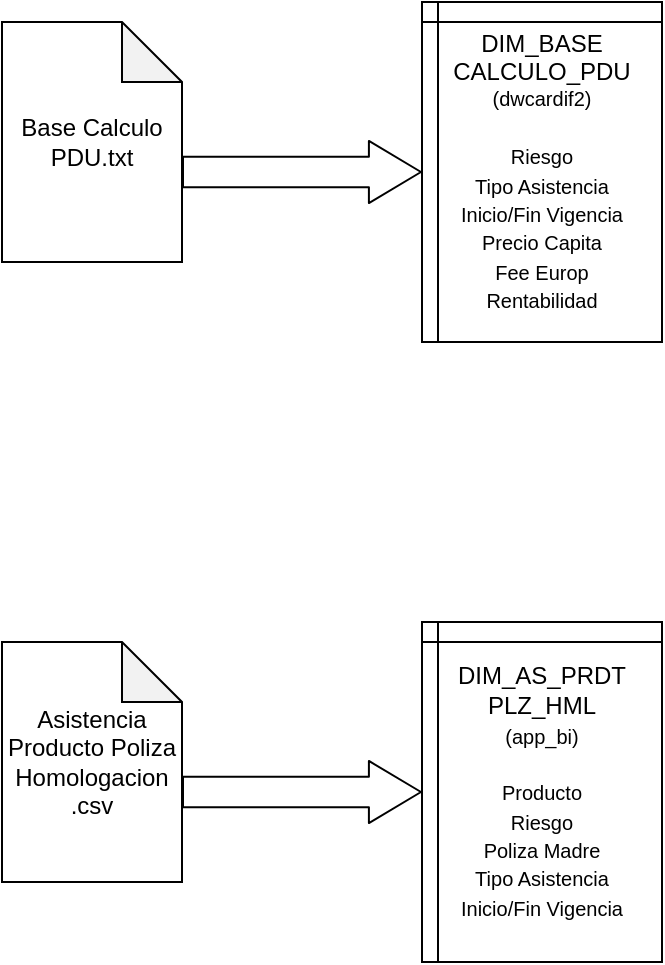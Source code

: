 <mxfile type="github" version="12.6.2">
  <diagram id="ypM9kpdQdvI_O4axWnlW" name="Page-1">
    <mxGraphModel grid="1" dx="1045" dy="664" gridSize="10" guides="1" tooltips="1" connect="1" arrows="1" fold="1" page="1" pageScale="1" pageWidth="827" pageHeight="1169" math="0" shadow="0">
      <root>
        <mxCell id="0"/>
        <mxCell id="1" parent="0"/>
        <mxCell id="LFUgPbKsddazM6XdQZ-X-4" value="" parent="1" style="group" vertex="1" connectable="0">
          <mxGeometry as="geometry" x="60" y="140" width="330" height="170"/>
        </mxCell>
        <mxCell id="QJhBpU2Ap4GqpJilakro-1" value="Base Calculo PDU.txt" parent="LFUgPbKsddazM6XdQZ-X-4" style="shape=note;whiteSpace=wrap;html=1;backgroundOutline=1;darkOpacity=0.05;" vertex="1">
          <mxGeometry as="geometry" y="10" width="90" height="120"/>
        </mxCell>
        <mxCell id="QJhBpU2Ap4GqpJilakro-7" value="" parent="LFUgPbKsddazM6XdQZ-X-4" style="shape=flexArrow;endArrow=classic;html=1;exitX=0;exitY=0;exitDx=90;exitDy=75;exitPerimeter=0;endWidth=14.785;endSize=8.348;width=15.238;entryX=0;entryY=0.5;entryDx=0;entryDy=0;" edge="1" source="QJhBpU2Ap4GqpJilakro-1" target="LFUgPbKsddazM6XdQZ-X-2">
          <mxGeometry as="geometry" width="50" height="50" relative="1">
            <mxPoint as="sourcePoint" x="100" y="100"/>
            <mxPoint as="targetPoint" x="170" y="85"/>
            <Array as="points"/>
          </mxGeometry>
        </mxCell>
        <mxCell id="LFUgPbKsddazM6XdQZ-X-2" value="&lt;span style=&quot;display: inline ; float: none ; background-color: transparent ; color: rgb(0 , 0 , 0) ; font-family: &amp;#34;helvetica&amp;#34; ; font-size: 12px ; font-style: normal ; font-variant: normal ; font-weight: 400 ; letter-spacing: normal ; line-height: 14.4px ; text-align: center ; text-decoration: none ; text-indent: 0px ; text-transform: none ; white-space: normal ; word-spacing: 0px ; word-wrap: normal&quot;&gt;DIM_BASE&lt;/span&gt;&lt;br style=&quot;background-attachment: scroll ; background-color: transparent ; background-image: none ; background-repeat: repeat ; background-size: auto ; border-bottom-color: rgb(0 , 0 , 0) ; border-bottom-style: none ; border-bottom-width: 0px ; border-left-color: rgb(0 , 0 , 0) ; border-left-style: none ; border-left-width: 0px ; border-right-color: rgb(0 , 0 , 0) ; border-right-style: none ; border-right-width: 0px ; border-top-color: rgb(0 , 0 , 0) ; border-top-style: none ; border-top-width: 0px ; color: rgb(0 , 0 , 0) ; display: inline ; font-family: &amp;#34;helvetica&amp;#34; ; font-size: 12px ; font-style: normal ; font-variant: normal ; font-weight: 400 ; letter-spacing: normal ; margin-bottom: 0px ; margin-left: 0px ; margin-right: 0px ; margin-top: 0px ; min-width: 0px ; overflow: visible ; padding-bottom: 0px ; padding-left: 0px ; padding-right: 0px ; padding-top: 0px ; position: static ; text-align: center ; text-decoration: none ; text-indent: 0px ; text-transform: none ; white-space: normal ; word-spacing: 0px ; word-wrap: normal&quot;&gt;&lt;span style=&quot;display: inline ; float: none ; background-color: transparent ; color: rgb(0 , 0 , 0) ; font-family: &amp;#34;helvetica&amp;#34; ; font-size: 12px ; font-style: normal ; font-variant: normal ; font-weight: 400 ; letter-spacing: normal ; line-height: 14.4px ; text-align: center ; text-decoration: none ; text-indent: 0px ; text-transform: none ; white-space: normal ; word-spacing: 0px ; word-wrap: normal&quot;&gt;CALCULO_PDU&lt;/span&gt;&lt;br style=&quot;background-attachment: scroll ; background-color: transparent ; background-image: none ; background-repeat: repeat ; background-size: auto ; border-bottom-color: rgb(0 , 0 , 0) ; border-bottom-style: none ; border-bottom-width: 0px ; border-left-color: rgb(0 , 0 , 0) ; border-left-style: none ; border-left-width: 0px ; border-right-color: rgb(0 , 0 , 0) ; border-right-style: none ; border-right-width: 0px ; border-top-color: rgb(0 , 0 , 0) ; border-top-style: none ; border-top-width: 0px ; color: rgb(0 , 0 , 0) ; display: inline ; font-family: &amp;#34;helvetica&amp;#34; ; font-size: 12px ; font-style: normal ; font-variant: normal ; font-weight: 400 ; letter-spacing: normal ; margin-bottom: 0px ; margin-left: 0px ; margin-right: 0px ; margin-top: 0px ; min-width: 0px ; overflow: visible ; padding-bottom: 0px ; padding-left: 0px ; padding-right: 0px ; padding-top: 0px ; position: static ; text-align: center ; text-decoration: none ; text-indent: 0px ; text-transform: none ; white-space: normal ; word-spacing: 0px ; word-wrap: normal&quot;&gt;&lt;span style=&quot;text-align: center ; color: rgb(0 , 0 , 0) ; text-transform: none ; line-height: 14.4px ; text-indent: 0px ; letter-spacing: normal ; font-family: &amp;#34;helvetica&amp;#34; ; font-style: normal ; font-variant: normal ; font-weight: 400 ; text-decoration: none ; word-spacing: 0px ; display: inline ; white-space: normal ; word-wrap: normal ; float: none ; background-color: transparent&quot;&gt;(dwcardif2)&lt;br&gt;&lt;br&gt;&lt;span style=&quot;text-align: center ; color: rgb(0 , 0 , 0) ; text-transform: none ; line-height: 12px ; text-indent: 0px ; letter-spacing: normal ; font-family: &amp;#34;helvetica&amp;#34; ; font-style: normal ; font-variant: normal ; font-weight: 400 ; text-decoration: none ; word-spacing: 0px ; display: inline ; white-space: normal ; word-wrap: normal ; float: none ; background-color: transparent&quot;&gt;Riesgo&lt;/span&gt;&lt;br style=&quot;background-color: transparent ; color: rgb(0 , 0 , 0) ; font-family: &amp;#34;helvetica&amp;#34; ; font-size: 10px ; font-style: normal ; font-variant: normal ; font-weight: 400 ; letter-spacing: normal ; text-align: center ; text-decoration: none ; text-indent: 0px ; text-transform: none ; white-space: normal ; word-spacing: 0px&quot;&gt;&lt;span style=&quot;display: inline ; float: none ; background-color: transparent ; color: rgb(0 , 0 , 0) ; font-family: &amp;#34;helvetica&amp;#34; ; font-size: 10px ; font-style: normal ; font-variant: normal ; font-weight: 400 ; letter-spacing: normal ; line-height: 12px ; text-align: center ; text-decoration: none ; text-indent: 0px ; text-transform: none ; white-space: normal ; word-spacing: 0px ; word-wrap: normal&quot;&gt;Tipo Asistencia&lt;/span&gt;&lt;br style=&quot;background-color: transparent ; color: rgb(0 , 0 , 0) ; font-family: &amp;#34;helvetica&amp;#34; ; font-size: 10px ; font-style: normal ; font-variant: normal ; font-weight: 400 ; letter-spacing: normal ; text-align: center ; text-decoration: none ; text-indent: 0px ; text-transform: none ; white-space: normal ; word-spacing: 0px&quot;&gt;&lt;span style=&quot;display: inline ; float: none ; background-color: transparent ; color: rgb(0 , 0 , 0) ; font-family: &amp;#34;helvetica&amp;#34; ; font-size: 10px ; font-style: normal ; font-variant: normal ; font-weight: 400 ; letter-spacing: normal ; line-height: 12px ; text-align: center ; text-decoration: none ; text-indent: 0px ; text-transform: none ; white-space: normal ; word-spacing: 0px ; word-wrap: normal&quot;&gt;Inicio/Fin Vigencia&lt;/span&gt;&lt;br style=&quot;background-color: transparent ; color: rgb(0 , 0 , 0) ; font-family: &amp;#34;helvetica&amp;#34; ; font-size: 10px ; font-style: normal ; font-variant: normal ; font-weight: 400 ; letter-spacing: normal ; text-align: center ; text-decoration: none ; text-indent: 0px ; text-transform: none ; white-space: normal ; word-spacing: 0px&quot;&gt;&lt;span style=&quot;display: inline ; float: none ; background-color: transparent ; color: rgb(0 , 0 , 0) ; font-family: &amp;#34;helvetica&amp;#34; ; font-size: 10px ; font-style: normal ; font-variant: normal ; font-weight: 400 ; letter-spacing: normal ; line-height: 12px ; text-align: center ; text-decoration: none ; text-indent: 0px ; text-transform: none ; white-space: normal ; word-spacing: 0px ; word-wrap: normal&quot;&gt;Precio Capita&lt;/span&gt;&lt;br style=&quot;background-color: transparent ; color: rgb(0 , 0 , 0) ; font-family: &amp;#34;helvetica&amp;#34; ; font-size: 10px ; font-style: normal ; font-variant: normal ; font-weight: 400 ; letter-spacing: normal ; text-align: center ; text-decoration: none ; text-indent: 0px ; text-transform: none ; white-space: normal ; word-spacing: 0px&quot;&gt;&lt;span style=&quot;display: inline ; float: none ; background-color: transparent ; color: rgb(0 , 0 , 0) ; font-family: &amp;#34;helvetica&amp;#34; ; font-size: 10px ; font-style: normal ; font-variant: normal ; font-weight: 400 ; letter-spacing: normal ; line-height: 12px ; text-align: center ; text-decoration: none ; text-indent: 0px ; text-transform: none ; white-space: normal ; word-spacing: 0px ; word-wrap: normal&quot;&gt;Fee Europ&lt;br&gt;&lt;/span&gt;&lt;span style=&quot;display: inline ; float: none ; background-color: transparent ; color: rgb(0 , 0 , 0) ; font-family: &amp;#34;helvetica&amp;#34; ; font-size: 10px ; font-style: normal ; font-variant: normal ; font-weight: 400 ; letter-spacing: normal ; line-height: 12px ; text-align: center ; text-decoration: none ; text-indent: 0px ; text-transform: none ; white-space: normal ; word-spacing: 0px ; word-wrap: normal&quot;&gt;Rentabilidad&lt;/span&gt;&lt;/span&gt;" parent="LFUgPbKsddazM6XdQZ-X-4" style="shape=internalStorage;whiteSpace=wrap;html=1;backgroundOutline=1;fontSize=10;dx=8;dy=10;" vertex="1">
          <mxGeometry as="geometry" x="210" width="120" height="170"/>
        </mxCell>
        <mxCell id="LFUgPbKsddazM6XdQZ-X-5" value="" parent="1" style="group" vertex="1" connectable="0">
          <mxGeometry as="geometry" x="60" y="450" width="330" height="170"/>
        </mxCell>
        <mxCell id="QJhBpU2Ap4GqpJilakro-4" value="Asistencia Producto Poliza Homologacion&lt;br&gt;.csv" parent="LFUgPbKsddazM6XdQZ-X-5" style="shape=note;whiteSpace=wrap;html=1;backgroundOutline=1;darkOpacity=0.05;" vertex="1">
          <mxGeometry as="geometry" y="10" width="90" height="120"/>
        </mxCell>
        <mxCell id="LFUgPbKsddazM6XdQZ-X-1" value="" parent="LFUgPbKsddazM6XdQZ-X-5" style="shape=flexArrow;endArrow=classic;html=1;entryX=0;entryY=0.5;entryDx=0;entryDy=0;endWidth=14.785;endSize=8.348;width=15.238;exitX=0;exitY=0;exitDx=90;exitDy=75;exitPerimeter=0;" edge="1" source="QJhBpU2Ap4GqpJilakro-4" target="LFUgPbKsddazM6XdQZ-X-3">
          <mxGeometry as="geometry" width="50" height="50" relative="1">
            <mxPoint as="sourcePoint" x="130" y="80"/>
            <mxPoint as="targetPoint" x="210.0" y="85"/>
            <Array as="points"/>
          </mxGeometry>
        </mxCell>
        <mxCell id="LFUgPbKsddazM6XdQZ-X-3" value="&lt;span style=&quot;text-align: center ; color: rgb(0 , 0 , 0) ; text-transform: none ; line-height: 14.4px ; text-indent: 0px ; letter-spacing: normal ; font-family: &amp;#34;helvetica&amp;#34; ; font-variant: normal ; word-spacing: 0px ; display: inline ; white-space: normal ; word-wrap: normal ; font-stretch: normal ; float: none ; background-color: transparent&quot;&gt;&lt;span style=&quot;display: inline ; float: none ; background-color: transparent ; color: rgb(0 , 0 , 0) ; font-family: &amp;#34;helvetica&amp;#34; ; font-size: 12px ; font-style: normal ; font-variant: normal ; font-weight: 400 ; letter-spacing: normal ; line-height: 14.4px ; text-align: center ; text-decoration: none ; text-indent: 0px ; text-transform: none ; white-space: normal ; word-spacing: 0px ; word-wrap: normal&quot;&gt;DIM_AS_PRDT&lt;/span&gt;&lt;br style=&quot;background-attachment: scroll ; background-color: transparent ; background-image: none ; background-repeat: repeat ; background-size: auto ; border-bottom-color: rgb(0 , 0 , 0) ; border-bottom-style: none ; border-bottom-width: 0px ; border-left-color: rgb(0 , 0 , 0) ; border-left-style: none ; border-left-width: 0px ; border-right-color: rgb(0 , 0 , 0) ; border-right-style: none ; border-right-width: 0px ; border-top-color: rgb(0 , 0 , 0) ; border-top-style: none ; border-top-width: 0px ; color: rgb(0 , 0 , 0) ; display: inline ; font-family: &amp;#34;helvetica&amp;#34; ; font-size: 12px ; font-style: normal ; font-variant: normal ; font-weight: 400 ; letter-spacing: normal ; margin-bottom: 0px ; margin-left: 0px ; margin-right: 0px ; margin-top: 0px ; min-width: 0px ; overflow: visible ; padding-bottom: 0px ; padding-left: 0px ; padding-right: 0px ; padding-top: 0px ; position: static ; text-align: center ; text-decoration: none ; text-indent: 0px ; text-transform: none ; white-space: normal ; word-spacing: 0px ; word-wrap: normal&quot;&gt;&lt;span style=&quot;display: inline ; float: none ; background-color: transparent ; color: rgb(0 , 0 , 0) ; font-family: &amp;#34;helvetica&amp;#34; ; font-size: 12px ; font-style: normal ; font-variant: normal ; font-weight: 400 ; letter-spacing: normal ; line-height: 14.4px ; text-align: center ; text-decoration: none ; text-indent: 0px ; text-transform: none ; white-space: normal ; word-spacing: 0px ; word-wrap: normal&quot;&gt;PLZ_HML&lt;/span&gt;&lt;br style=&quot;background-attachment: scroll ; background-color: transparent ; background-image: none ; background-repeat: repeat ; background-size: auto ; border-bottom-color: rgb(0 , 0 , 0) ; border-bottom-style: none ; border-bottom-width: 0px ; border-left-color: rgb(0 , 0 , 0) ; border-left-style: none ; border-left-width: 0px ; border-right-color: rgb(0 , 0 , 0) ; border-right-style: none ; border-right-width: 0px ; border-top-color: rgb(0 , 0 , 0) ; border-top-style: none ; border-top-width: 0px ; color: rgb(0 , 0 , 0) ; display: inline ; font-family: &amp;#34;helvetica&amp;#34; ; font-size: 12px ; font-style: normal ; font-variant: normal ; font-weight: 400 ; letter-spacing: normal ; margin-bottom: 0px ; margin-left: 0px ; margin-right: 0px ; margin-top: 0px ; min-width: 0px ; overflow: visible ; padding-bottom: 0px ; padding-left: 0px ; padding-right: 0px ; padding-top: 0px ; position: static ; text-align: center ; text-decoration: none ; text-indent: 0px ; text-transform: none ; white-space: normal ; word-spacing: 0px ; word-wrap: normal&quot;&gt;&lt;span style=&quot;text-align: center ; color: rgb(0 , 0 , 0) ; text-transform: none ; line-height: 14.4px ; text-indent: 0px ; letter-spacing: normal ; font-family: &amp;#34;helvetica&amp;#34; ; font-style: normal ; font-variant: normal ; font-weight: 400 ; text-decoration: none ; word-spacing: 0px ; display: inline ; white-space: normal ; word-wrap: normal ; float: none ; background-color: transparent&quot;&gt;&lt;font style=&quot;font-size: 10px&quot;&gt;(app_bi)&lt;/font&gt;&lt;/span&gt;&lt;/span&gt;&lt;span style=&quot;text-align: center ; color: rgb(0 , 0 , 0) ; text-transform: none ; line-height: 14.4px ; text-indent: 0px ; letter-spacing: normal ; font-family: &amp;#34;helvetica&amp;#34; ; font-style: normal ; font-variant: normal ; font-weight: 400 ; text-decoration: none ; word-spacing: 0px ; display: inline ; white-space: normal ; word-wrap: normal ; float: none ; background-color: transparent&quot;&gt;&lt;br&gt;&lt;br&gt;&lt;span style=&quot;text-align: center ; color: rgb(0 , 0 , 0) ; text-transform: none ; line-height: 12px ; text-indent: 0px ; letter-spacing: normal ; font-family: &amp;#34;helvetica&amp;#34; ; font-variant: normal ; word-spacing: 0px ; display: inline ; white-space: normal ; word-wrap: normal ; float: none ; background-color: transparent&quot;&gt;&lt;span style=&quot;text-align: center ; color: rgb(0 , 0 , 0) ; text-transform: none ; line-height: 12px ; text-indent: 0px ; letter-spacing: normal ; font-family: &amp;#34;helvetica&amp;#34; ; font-style: normal ; font-variant: normal ; font-weight: 400 ; text-decoration: none ; word-spacing: 0px ; display: inline ; white-space: normal ; word-wrap: normal ; float: none ; background-color: transparent&quot;&gt;Producto&lt;/span&gt;&lt;br style=&quot;margin: 0px ; padding: 0px ; border: 0px rgb(0 , 0 , 0) ; text-align: center ; background-image: none ; color: rgb(0 , 0 , 0) ; text-transform: none ; text-indent: 0px ; letter-spacing: normal ; overflow: visible ; font-family: &amp;#34;helvetica&amp;#34; ; font-style: normal ; font-variant: normal ; font-weight: 400 ; text-decoration: none ; background-repeat: repeat ; background-attachment: scroll ; word-spacing: 0px ; display: inline ; white-space: normal ; position: static ; word-wrap: normal ; min-width: 0px ; background-size: auto ; background-color: transparent&quot;&gt;&lt;span style=&quot;text-align: center ; color: rgb(0 , 0 , 0) ; text-transform: none ; line-height: 12px ; text-indent: 0px ; letter-spacing: normal ; font-family: &amp;#34;helvetica&amp;#34; ; font-style: normal ; font-variant: normal ; font-weight: 400 ; text-decoration: none ; word-spacing: 0px ; display: inline ; white-space: normal ; word-wrap: normal ; float: none ; background-color: transparent&quot;&gt;Riesgo&lt;/span&gt;&lt;br style=&quot;margin: 0px ; padding: 0px ; border: 0px rgb(0 , 0 , 0) ; text-align: center ; background-image: none ; color: rgb(0 , 0 , 0) ; text-transform: none ; text-indent: 0px ; letter-spacing: normal ; overflow: visible ; font-family: &amp;#34;helvetica&amp;#34; ; font-style: normal ; font-variant: normal ; font-weight: 400 ; text-decoration: none ; background-repeat: repeat ; background-attachment: scroll ; word-spacing: 0px ; display: inline ; white-space: normal ; position: static ; word-wrap: normal ; min-width: 0px ; background-size: auto ; background-color: transparent&quot;&gt;&lt;span style=&quot;text-align: center ; color: rgb(0 , 0 , 0) ; text-transform: none ; line-height: 12px ; text-indent: 0px ; letter-spacing: normal ; font-family: &amp;#34;helvetica&amp;#34; ; font-style: normal ; font-variant: normal ; font-weight: 400 ; text-decoration: none ; word-spacing: 0px ; display: inline ; white-space: normal ; word-wrap: normal ; float: none ; background-color: transparent&quot;&gt;Poliza Madre&lt;/span&gt;&lt;br style=&quot;margin: 0px ; padding: 0px ; border: 0px rgb(0 , 0 , 0) ; text-align: center ; background-image: none ; color: rgb(0 , 0 , 0) ; text-transform: none ; text-indent: 0px ; letter-spacing: normal ; overflow: visible ; font-family: &amp;#34;helvetica&amp;#34; ; font-style: normal ; font-variant: normal ; font-weight: 400 ; text-decoration: none ; background-repeat: repeat ; background-attachment: scroll ; word-spacing: 0px ; display: inline ; white-space: normal ; position: static ; word-wrap: normal ; min-width: 0px ; background-size: auto ; background-color: transparent&quot;&gt;&lt;span style=&quot;text-align: center ; color: rgb(0 , 0 , 0) ; text-transform: none ; line-height: 12px ; text-indent: 0px ; letter-spacing: normal ; font-family: &amp;#34;helvetica&amp;#34; ; font-style: normal ; font-variant: normal ; font-weight: 400 ; text-decoration: none ; word-spacing: 0px ; display: inline ; white-space: normal ; word-wrap: normal ; float: none ; background-color: transparent&quot;&gt;Tipo Asistencia&lt;/span&gt;&lt;br style=&quot;margin: 0px ; padding: 0px ; border: 0px rgb(0 , 0 , 0) ; text-align: center ; background-image: none ; color: rgb(0 , 0 , 0) ; text-transform: none ; text-indent: 0px ; letter-spacing: normal ; overflow: visible ; font-family: &amp;#34;helvetica&amp;#34; ; font-style: normal ; font-variant: normal ; font-weight: 400 ; text-decoration: none ; background-repeat: repeat ; background-attachment: scroll ; word-spacing: 0px ; display: inline ; white-space: normal ; position: static ; word-wrap: normal ; min-width: 0px ; background-size: auto ; background-color: transparent&quot;&gt;&lt;span style=&quot;text-align: center ; color: rgb(0 , 0 , 0) ; text-transform: none ; line-height: 12px ; text-indent: 0px ; letter-spacing: normal ; font-family: &amp;#34;helvetica&amp;#34; ; font-style: normal ; font-variant: normal ; font-weight: 400 ; text-decoration: none ; word-spacing: 0px ; display: inline ; white-space: normal ; word-wrap: normal ; float: none ; background-color: transparent&quot;&gt;Inicio/Fin Vigencia&lt;/span&gt;&lt;/span&gt;&lt;/span&gt;" parent="LFUgPbKsddazM6XdQZ-X-5" style="shape=internalStorage;whiteSpace=wrap;html=1;backgroundOutline=1;fontSize=10;dx=8;dy=10;" vertex="1">
          <mxGeometry as="geometry" x="210" width="120" height="170"/>
        </mxCell>
      </root>
    </mxGraphModel>
  </diagram>
</mxfile>
